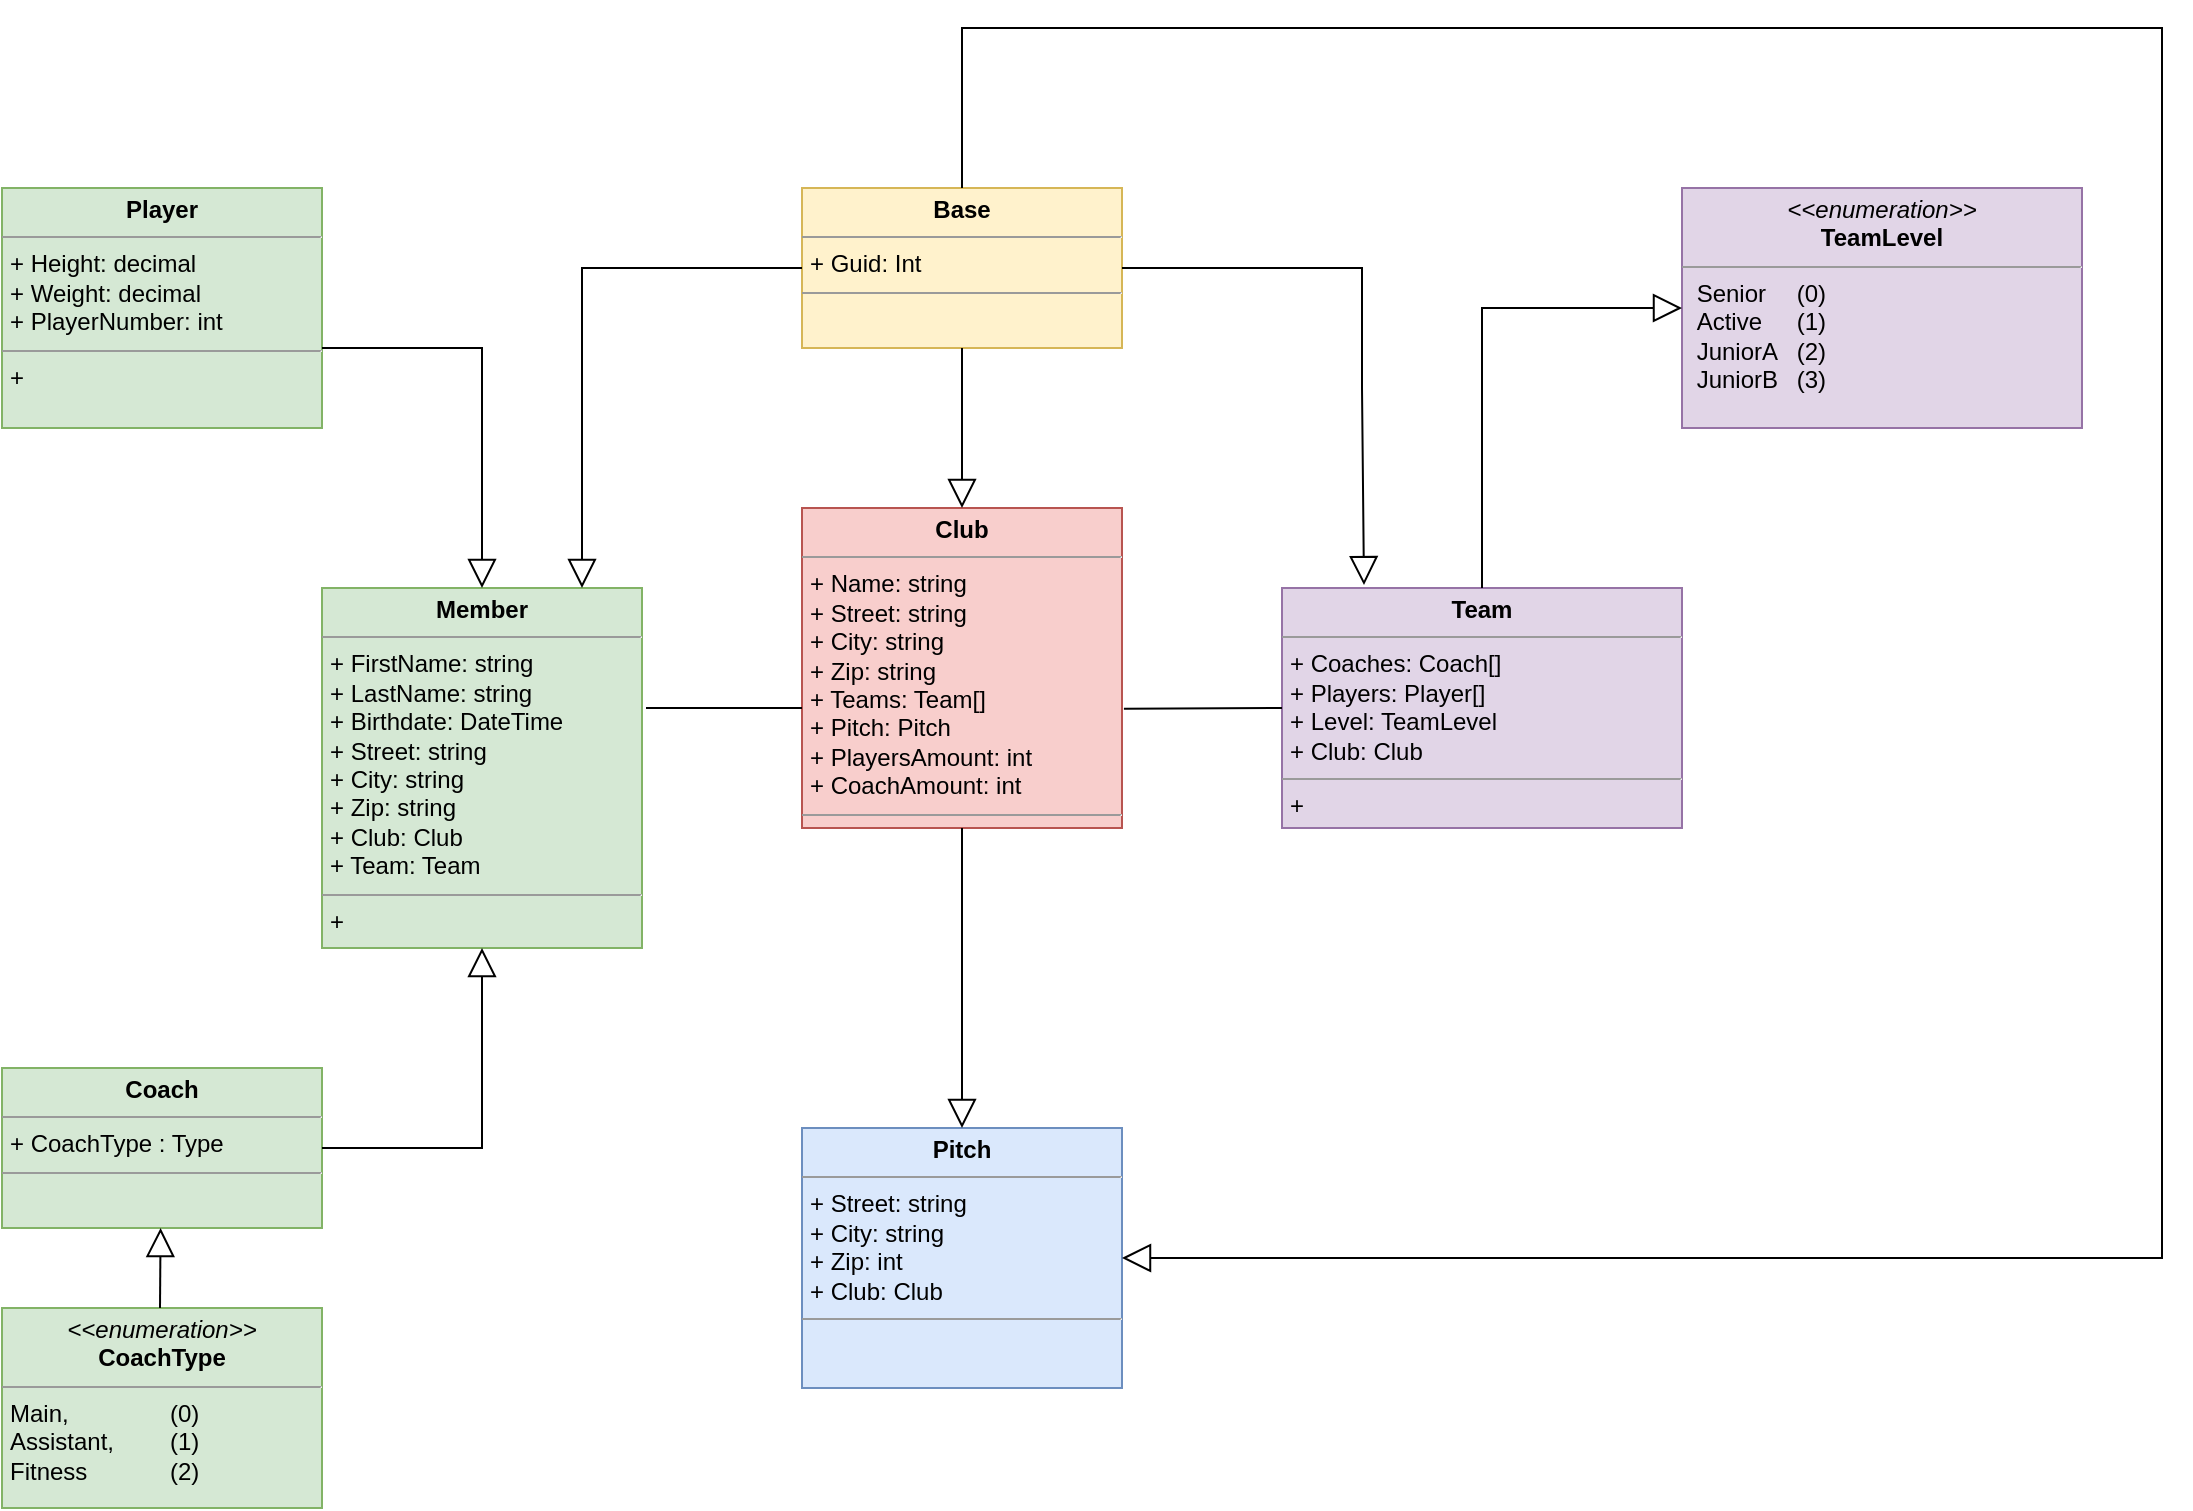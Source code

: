 <mxfile version="16.1.2" type="device"><diagram id="C5RBs43oDa-KdzZeNtuy" name="Klassendiagramm"><mxGraphModel dx="1117" dy="901" grid="1" gridSize="10" guides="1" tooltips="1" connect="1" arrows="1" fold="1" page="1" pageScale="1" pageWidth="1654" pageHeight="1169" math="0" shadow="0"><root><mxCell id="WIyWlLk6GJQsqaUBKTNV-0"/><mxCell id="WIyWlLk6GJQsqaUBKTNV-1" parent="WIyWlLk6GJQsqaUBKTNV-0"/><mxCell id="Hds3xSbzl-kconwzZbgI-15" value="&lt;p style=&quot;margin: 0px ; margin-top: 4px ; text-align: center&quot;&gt;&lt;b&gt;Club&lt;/b&gt;&lt;/p&gt;&lt;hr size=&quot;1&quot;&gt;&lt;p style=&quot;margin: 0px ; margin-left: 4px&quot;&gt;+ Name: string&lt;/p&gt;&lt;p style=&quot;margin: 0px ; margin-left: 4px&quot;&gt;+ Street: string&lt;/p&gt;&lt;p style=&quot;margin: 0px 0px 0px 4px&quot;&gt;+ City: string&lt;/p&gt;&lt;div&gt;&lt;p style=&quot;margin: 0px 0px 0px 4px&quot;&gt;+ Zip: string&lt;/p&gt;&lt;/div&gt;&lt;p style=&quot;margin: 0px ; margin-left: 4px&quot;&gt;+ Teams: Team[]&lt;/p&gt;&lt;p style=&quot;margin: 0px ; margin-left: 4px&quot;&gt;+ Pitch: Pitch&lt;/p&gt;&lt;p style=&quot;margin: 0px ; margin-left: 4px&quot;&gt;+ PlayersAmount: int&lt;/p&gt;&lt;p style=&quot;margin: 0px ; margin-left: 4px&quot;&gt;+ CoachAmount: int&lt;/p&gt;&lt;hr size=&quot;1&quot;&gt;&lt;p style=&quot;margin: 0px ; margin-left: 4px&quot;&gt;&lt;br&gt;&lt;/p&gt;" style="verticalAlign=top;align=left;overflow=fill;fontSize=12;fontFamily=Helvetica;html=1;fillColor=#f8cecc;strokeColor=#b85450;" parent="WIyWlLk6GJQsqaUBKTNV-1" vertex="1"><mxGeometry x="720" y="440" width="160" height="160" as="geometry"/></mxCell><mxCell id="Hds3xSbzl-kconwzZbgI-16" value="&lt;p style=&quot;margin: 0px ; margin-top: 4px ; text-align: center&quot;&gt;&lt;b&gt;Pitch&lt;/b&gt;&lt;/p&gt;&lt;hr size=&quot;1&quot;&gt;&lt;p style=&quot;margin: 0px 0px 0px 4px&quot;&gt;+ Street: string&lt;/p&gt;&lt;p style=&quot;margin: 0px 0px 0px 4px&quot;&gt;+ City: string&lt;/p&gt;&lt;p style=&quot;margin: 0px ; margin-left: 4px&quot;&gt;&lt;span&gt;+ Zip: int&lt;/span&gt;&lt;/p&gt;&lt;p style=&quot;margin: 0px ; margin-left: 4px&quot;&gt;&lt;span&gt;+ Club: Club&lt;/span&gt;&lt;br&gt;&lt;/p&gt;&lt;hr size=&quot;1&quot;&gt;&lt;p style=&quot;margin: 0px ; margin-left: 4px&quot;&gt;&lt;br&gt;&lt;/p&gt;" style="verticalAlign=top;align=left;overflow=fill;fontSize=12;fontFamily=Helvetica;html=1;fillColor=#dae8fc;strokeColor=#6c8ebf;" parent="WIyWlLk6GJQsqaUBKTNV-1" vertex="1"><mxGeometry x="720" y="750" width="160" height="130" as="geometry"/></mxCell><mxCell id="Hds3xSbzl-kconwzZbgI-21" value="&lt;p style=&quot;margin: 0px ; margin-top: 4px ; text-align: center&quot;&gt;&lt;b&gt;Team&lt;/b&gt;&lt;/p&gt;&lt;hr size=&quot;1&quot;&gt;&lt;p style=&quot;margin: 0px ; margin-left: 4px&quot;&gt;+ Coaches: Coach[]&lt;/p&gt;&lt;p style=&quot;margin: 0px ; margin-left: 4px&quot;&gt;+ Players: Player[]&lt;/p&gt;&lt;p style=&quot;margin: 0px ; margin-left: 4px&quot;&gt;&lt;span&gt;+ Level: TeamLevel&lt;/span&gt;&lt;br&gt;&lt;/p&gt;&lt;p style=&quot;margin: 0px ; margin-left: 4px&quot;&gt;&lt;span&gt;+ Club: Club&lt;/span&gt;&lt;/p&gt;&lt;hr size=&quot;1&quot;&gt;&lt;p style=&quot;margin: 0px ; margin-left: 4px&quot;&gt;+&amp;nbsp;&lt;/p&gt;" style="verticalAlign=top;align=left;overflow=fill;fontSize=12;fontFamily=Helvetica;html=1;fillColor=#e1d5e7;strokeColor=#9673a6;" parent="WIyWlLk6GJQsqaUBKTNV-1" vertex="1"><mxGeometry x="960" y="480" width="200" height="120" as="geometry"/></mxCell><mxCell id="Hds3xSbzl-kconwzZbgI-22" value="&lt;p style=&quot;margin: 0px ; margin-top: 4px ; text-align: center&quot;&gt;&lt;i&gt;&amp;lt;&amp;lt;enumeration&amp;gt;&amp;gt;&lt;/i&gt;&lt;br&gt;&lt;b&gt;TeamLevel&lt;/b&gt;&lt;/p&gt;&lt;hr size=&quot;1&quot;&gt;&lt;p style=&quot;margin: 0px ; margin-left: 4px&quot;&gt;&amp;nbsp;Senior &lt;span style=&quot;white-space: pre&quot;&gt;&#9;&lt;/span&gt;(0)&lt;br&gt;&amp;nbsp;Active &lt;span style=&quot;white-space: pre&quot;&gt;&#9;&lt;/span&gt;(1)&lt;/p&gt;&lt;p style=&quot;margin: 0px ; margin-left: 4px&quot;&gt;&amp;nbsp;JuniorA &lt;span style=&quot;white-space: pre&quot;&gt;&#9;&lt;/span&gt;(2)&lt;/p&gt;&lt;p style=&quot;margin: 0px ; margin-left: 4px&quot;&gt;&amp;nbsp;JuniorB &lt;span style=&quot;white-space: pre&quot;&gt;&#9;&lt;/span&gt;(3)&lt;/p&gt;&lt;p style=&quot;margin: 0px ; margin-left: 4px&quot;&gt;&lt;br&gt;&lt;/p&gt;" style="verticalAlign=top;align=left;overflow=fill;fontSize=12;fontFamily=Helvetica;html=1;fillColor=#e1d5e7;strokeColor=#9673a6;" parent="WIyWlLk6GJQsqaUBKTNV-1" vertex="1"><mxGeometry x="1160" y="280" width="200" height="120" as="geometry"/></mxCell><mxCell id="Hds3xSbzl-kconwzZbgI-23" value="&lt;p style=&quot;margin: 0px ; margin-top: 4px ; text-align: center&quot;&gt;&lt;b&gt;Member&lt;/b&gt;&lt;/p&gt;&lt;hr size=&quot;1&quot;&gt;&lt;p style=&quot;margin: 0px ; margin-left: 4px&quot;&gt;+ FirstName: string&lt;/p&gt;&lt;p style=&quot;margin: 0px ; margin-left: 4px&quot;&gt;+ LastName: string&lt;/p&gt;&lt;p style=&quot;margin: 0px ; margin-left: 4px&quot;&gt;+ Birthdate: DateTime&lt;/p&gt;&lt;p style=&quot;margin: 0px 0px 0px 4px&quot;&gt;+ Street: string&lt;/p&gt;&lt;p style=&quot;margin: 0px 0px 0px 4px&quot;&gt;+ City: string&lt;/p&gt;&lt;p style=&quot;margin: 0px ; margin-left: 4px&quot;&gt;&lt;span&gt;+ Zip: string&lt;/span&gt;&lt;/p&gt;&lt;p style=&quot;margin: 0px ; margin-left: 4px&quot;&gt;&lt;span&gt;+ Club: Club&lt;/span&gt;&lt;br&gt;&lt;/p&gt;&lt;p style=&quot;margin: 0px ; margin-left: 4px&quot;&gt;+ Team: Team&lt;/p&gt;&lt;hr size=&quot;1&quot;&gt;&lt;p style=&quot;margin: 0px ; margin-left: 4px&quot;&gt;+&amp;nbsp;&lt;/p&gt;" style="verticalAlign=top;align=left;overflow=fill;fontSize=12;fontFamily=Helvetica;html=1;fillColor=#d5e8d4;strokeColor=#82b366;" parent="WIyWlLk6GJQsqaUBKTNV-1" vertex="1"><mxGeometry x="480" y="480" width="160" height="180" as="geometry"/></mxCell><mxCell id="Hds3xSbzl-kconwzZbgI-24" value="&lt;p style=&quot;margin: 0px ; margin-top: 4px ; text-align: center&quot;&gt;&lt;b&gt;Coach&lt;/b&gt;&lt;/p&gt;&lt;hr size=&quot;1&quot;&gt;&lt;p style=&quot;margin: 0px ; margin-left: 4px&quot;&gt;&lt;span&gt;+ CoachType : Type&amp;nbsp;&lt;/span&gt;&lt;br&gt;&lt;/p&gt;&lt;hr size=&quot;1&quot;&gt;&lt;p style=&quot;margin: 0px 0px 0px 4px&quot;&gt;&lt;br&gt;&lt;/p&gt;" style="verticalAlign=top;align=left;overflow=fill;fontSize=12;fontFamily=Helvetica;html=1;fillColor=#d5e8d4;strokeColor=#82b366;" parent="WIyWlLk6GJQsqaUBKTNV-1" vertex="1"><mxGeometry x="320" y="720" width="160" height="80" as="geometry"/></mxCell><mxCell id="Hds3xSbzl-kconwzZbgI-25" value="&lt;p style=&quot;margin: 0px ; margin-top: 4px ; text-align: center&quot;&gt;&lt;b&gt;Player&lt;/b&gt;&lt;/p&gt;&lt;hr size=&quot;1&quot;&gt;&lt;p style=&quot;margin: 0px ; margin-left: 4px&quot;&gt;+ Height: decimal&lt;/p&gt;&lt;p style=&quot;margin: 0px ; margin-left: 4px&quot;&gt;+ Weight: decimal&lt;/p&gt;&lt;p style=&quot;margin: 0px ; margin-left: 4px&quot;&gt;+ PlayerNumber: int&lt;/p&gt;&lt;hr size=&quot;1&quot;&gt;&lt;p style=&quot;margin: 0px ; margin-left: 4px&quot;&gt;+&amp;nbsp;&lt;/p&gt;" style="verticalAlign=top;align=left;overflow=fill;fontSize=12;fontFamily=Helvetica;html=1;fillColor=#d5e8d4;strokeColor=#82b366;" parent="WIyWlLk6GJQsqaUBKTNV-1" vertex="1"><mxGeometry x="320" y="280" width="160" height="120" as="geometry"/></mxCell><mxCell id="Qsrgq4mLfvwfYOerAiKV-2" value="&lt;p style=&quot;margin: 0px ; margin-top: 4px ; text-align: center&quot;&gt;&lt;i&gt;&amp;lt;&amp;lt;enumeration&amp;gt;&amp;gt;&lt;/i&gt;&lt;br&gt;&lt;b&gt;CoachType&lt;/b&gt;&lt;/p&gt;&lt;hr size=&quot;1&quot;&gt;&lt;p style=&quot;margin: 0px ; margin-left: 4px&quot;&gt;Main,&lt;span style=&quot;white-space: pre&quot;&gt;&#9;&lt;span style=&quot;white-space: pre&quot;&gt;&#9;&lt;/span&gt;&lt;/span&gt;(0)&lt;/p&gt;&lt;p style=&quot;margin: 0px ; margin-left: 4px&quot;&gt;Assistant,&lt;span style=&quot;white-space: pre&quot;&gt;&#9;&lt;/span&gt;(1)&lt;/p&gt;&lt;p style=&quot;margin: 0px ; margin-left: 4px&quot;&gt;Fitness&lt;span style=&quot;white-space: pre&quot;&gt;&#9;&lt;/span&gt;&lt;span style=&quot;white-space: pre&quot;&gt;&#9;&lt;/span&gt;(2)&lt;/p&gt;" style="verticalAlign=top;align=left;overflow=fill;fontSize=12;fontFamily=Helvetica;html=1;fillColor=#d5e8d4;strokeColor=#82b366;" parent="WIyWlLk6GJQsqaUBKTNV-1" vertex="1"><mxGeometry x="320" y="840" width="160" height="100" as="geometry"/></mxCell><mxCell id="AZau2SRdmgV8wLaf95-v-0" value="" style="edgeStyle=none;html=1;endSize=12;endArrow=block;endFill=0;rounded=0;entryX=0.5;entryY=1;entryDx=0;entryDy=0;exitX=1;exitY=0.5;exitDx=0;exitDy=0;" parent="WIyWlLk6GJQsqaUBKTNV-1" source="Hds3xSbzl-kconwzZbgI-24" target="Hds3xSbzl-kconwzZbgI-23" edge="1"><mxGeometry width="160" relative="1" as="geometry"><mxPoint x="480" y="779.5" as="sourcePoint"/><mxPoint x="650" y="780" as="targetPoint"/><Array as="points"><mxPoint x="500" y="760"/><mxPoint x="560" y="760"/></Array></mxGeometry></mxCell><mxCell id="AZau2SRdmgV8wLaf95-v-1" value="" style="edgeStyle=none;html=1;endSize=12;endArrow=block;endFill=0;rounded=0;entryX=0.5;entryY=0;entryDx=0;entryDy=0;exitX=1;exitY=0.5;exitDx=0;exitDy=0;" parent="WIyWlLk6GJQsqaUBKTNV-1" target="Hds3xSbzl-kconwzZbgI-23" edge="1"><mxGeometry width="160" relative="1" as="geometry"><mxPoint x="480" y="360.0" as="sourcePoint"/><mxPoint x="560" y="260.0" as="targetPoint"/><Array as="points"><mxPoint x="500" y="360"/><mxPoint x="560" y="360"/></Array></mxGeometry></mxCell><mxCell id="AZau2SRdmgV8wLaf95-v-12" value="" style="endArrow=none;html=1;rounded=0;exitX=0;exitY=0.5;exitDx=0;exitDy=0;entryX=1.006;entryY=0.627;entryDx=0;entryDy=0;entryPerimeter=0;" parent="WIyWlLk6GJQsqaUBKTNV-1" source="Hds3xSbzl-kconwzZbgI-21" target="Hds3xSbzl-kconwzZbgI-15" edge="1"><mxGeometry width="50" height="50" relative="1" as="geometry"><mxPoint x="1260.0" y="846.67" as="sourcePoint"/><mxPoint x="100" y="233.337" as="targetPoint"/><Array as="points"/></mxGeometry></mxCell><mxCell id="AZau2SRdmgV8wLaf95-v-14" value="" style="endArrow=none;html=1;rounded=0;" parent="WIyWlLk6GJQsqaUBKTNV-1" edge="1"><mxGeometry width="50" height="50" relative="1" as="geometry"><mxPoint x="720" y="540" as="sourcePoint"/><mxPoint x="642" y="540" as="targetPoint"/><Array as="points"><mxPoint x="680" y="540"/></Array></mxGeometry></mxCell><mxCell id="AZau2SRdmgV8wLaf95-v-15" value="&lt;p style=&quot;margin: 0px ; margin-top: 4px ; text-align: center&quot;&gt;&lt;b&gt;Base&lt;/b&gt;&lt;/p&gt;&lt;hr size=&quot;1&quot;&gt;&lt;p style=&quot;margin: 0px ; margin-left: 4px&quot;&gt;+ Guid: Int&lt;/p&gt;&lt;hr size=&quot;1&quot;&gt;&lt;p style=&quot;margin: 0px ; margin-left: 4px&quot;&gt;&lt;br&gt;&lt;/p&gt;" style="verticalAlign=top;align=left;overflow=fill;fontSize=12;fontFamily=Helvetica;html=1;fillColor=#fff2cc;strokeColor=#d6b656;" parent="WIyWlLk6GJQsqaUBKTNV-1" vertex="1"><mxGeometry x="720" y="280" width="160" height="80" as="geometry"/></mxCell><mxCell id="aE1hJmfLafQZWPZfLKI6-0" value="" style="edgeStyle=none;html=1;endSize=12;endArrow=block;endFill=0;rounded=0;entryX=0.5;entryY=1;entryDx=0;entryDy=0;" edge="1" parent="WIyWlLk6GJQsqaUBKTNV-1"><mxGeometry width="160" relative="1" as="geometry"><mxPoint x="399" y="840" as="sourcePoint"/><mxPoint x="399.29" y="800.0" as="targetPoint"/><Array as="points"/></mxGeometry></mxCell><mxCell id="aE1hJmfLafQZWPZfLKI6-2" value="" style="edgeStyle=none;html=1;endSize=12;endArrow=block;endFill=0;rounded=0;entryX=0;entryY=0.5;entryDx=0;entryDy=0;exitX=0.5;exitY=0;exitDx=0;exitDy=0;" edge="1" parent="WIyWlLk6GJQsqaUBKTNV-1" source="Hds3xSbzl-kconwzZbgI-21" target="Hds3xSbzl-kconwzZbgI-22"><mxGeometry width="160" relative="1" as="geometry"><mxPoint x="970" y="310.0" as="sourcePoint"/><mxPoint x="1050" y="430" as="targetPoint"/><Array as="points"><mxPoint x="1060" y="340"/></Array></mxGeometry></mxCell><mxCell id="aE1hJmfLafQZWPZfLKI6-3" value="" style="edgeStyle=none;html=1;endSize=12;endArrow=block;endFill=0;rounded=0;entryX=0.5;entryY=0;entryDx=0;entryDy=0;exitX=0.5;exitY=1;exitDx=0;exitDy=0;" edge="1" parent="WIyWlLk6GJQsqaUBKTNV-1" source="Hds3xSbzl-kconwzZbgI-15"><mxGeometry width="160" relative="1" as="geometry"><mxPoint x="720" y="630.0" as="sourcePoint"/><mxPoint x="800" y="750" as="targetPoint"/><Array as="points"><mxPoint x="800" y="630"/></Array></mxGeometry></mxCell><mxCell id="aE1hJmfLafQZWPZfLKI6-4" value="" style="edgeStyle=none;html=1;endSize=12;endArrow=block;endFill=0;rounded=0;entryX=0.205;entryY=-0.012;entryDx=0;entryDy=0;exitX=1;exitY=0.5;exitDx=0;exitDy=0;entryPerimeter=0;" edge="1" parent="WIyWlLk6GJQsqaUBKTNV-1" target="Hds3xSbzl-kconwzZbgI-21"><mxGeometry width="160" relative="1" as="geometry"><mxPoint x="880" y="320.0" as="sourcePoint"/><mxPoint x="960" y="440" as="targetPoint"/><Array as="points"><mxPoint x="900" y="320"/><mxPoint x="1000" y="320"/><mxPoint x="1000" y="380"/></Array></mxGeometry></mxCell><mxCell id="aE1hJmfLafQZWPZfLKI6-6" value="" style="edgeStyle=none;html=1;endSize=12;endArrow=block;endFill=0;rounded=0;entryX=0.5;entryY=0;entryDx=0;entryDy=0;exitX=0.5;exitY=1;exitDx=0;exitDy=0;" edge="1" parent="WIyWlLk6GJQsqaUBKTNV-1" source="AZau2SRdmgV8wLaf95-v-15" target="Hds3xSbzl-kconwzZbgI-15"><mxGeometry width="160" relative="1" as="geometry"><mxPoint x="740" y="380.0" as="sourcePoint"/><mxPoint x="820" y="500" as="targetPoint"/><Array as="points"><mxPoint x="800" y="380"/></Array></mxGeometry></mxCell><mxCell id="aE1hJmfLafQZWPZfLKI6-7" value="" style="edgeStyle=none;html=1;endSize=12;endArrow=block;endFill=0;rounded=0;entryX=0.5;entryY=0;entryDx=0;entryDy=0;exitX=0;exitY=0.5;exitDx=0;exitDy=0;" edge="1" parent="WIyWlLk6GJQsqaUBKTNV-1" source="AZau2SRdmgV8wLaf95-v-15"><mxGeometry width="160" relative="1" as="geometry"><mxPoint x="530" y="360.0" as="sourcePoint"/><mxPoint x="610" y="480" as="targetPoint"/><Array as="points"><mxPoint x="610" y="320"/><mxPoint x="610" y="360"/></Array></mxGeometry></mxCell><mxCell id="aE1hJmfLafQZWPZfLKI6-8" value="" style="edgeStyle=none;html=1;endSize=12;endArrow=block;endFill=0;rounded=0;entryX=1;entryY=0.5;entryDx=0;entryDy=0;exitX=0.5;exitY=0;exitDx=0;exitDy=0;" edge="1" parent="WIyWlLk6GJQsqaUBKTNV-1" source="AZau2SRdmgV8wLaf95-v-15" target="Hds3xSbzl-kconwzZbgI-16"><mxGeometry width="160" relative="1" as="geometry"><mxPoint x="780" y="270" as="sourcePoint"/><mxPoint x="620" y="540" as="targetPoint"/><Array as="points"><mxPoint x="800" y="200"/><mxPoint x="1400" y="200"/><mxPoint x="1400" y="815"/></Array></mxGeometry></mxCell></root></mxGraphModel></diagram></mxfile>